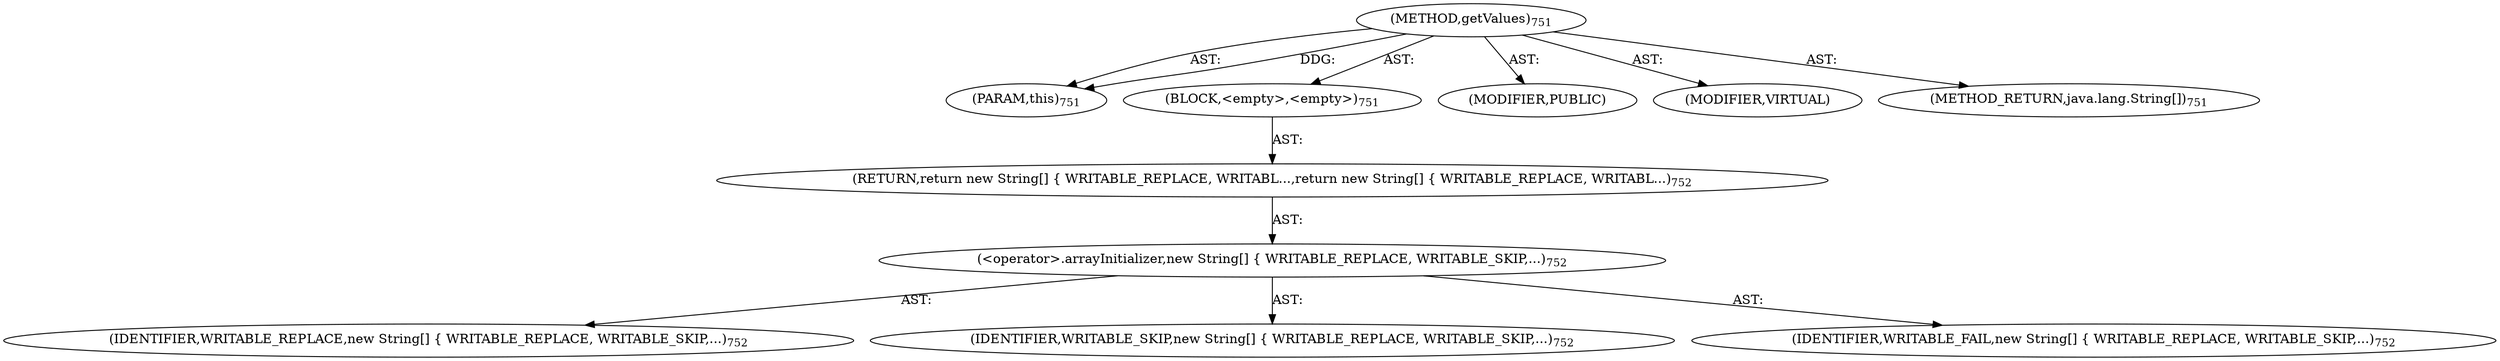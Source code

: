 digraph "getValues" {  
"111669149752" [label = <(METHOD,getValues)<SUB>751</SUB>> ]
"115964117079" [label = <(PARAM,this)<SUB>751</SUB>> ]
"25769803902" [label = <(BLOCK,&lt;empty&gt;,&lt;empty&gt;)<SUB>751</SUB>> ]
"146028888113" [label = <(RETURN,return new String[] { WRITABLE_REPLACE, WRITABL...,return new String[] { WRITABLE_REPLACE, WRITABL...)<SUB>752</SUB>> ]
"30064771515" [label = <(&lt;operator&gt;.arrayInitializer,new String[] { WRITABLE_REPLACE, WRITABLE_SKIP,...)<SUB>752</SUB>> ]
"68719477093" [label = <(IDENTIFIER,WRITABLE_REPLACE,new String[] { WRITABLE_REPLACE, WRITABLE_SKIP,...)<SUB>752</SUB>> ]
"68719477094" [label = <(IDENTIFIER,WRITABLE_SKIP,new String[] { WRITABLE_REPLACE, WRITABLE_SKIP,...)<SUB>752</SUB>> ]
"68719477095" [label = <(IDENTIFIER,WRITABLE_FAIL,new String[] { WRITABLE_REPLACE, WRITABLE_SKIP,...)<SUB>752</SUB>> ]
"133143986315" [label = <(MODIFIER,PUBLIC)> ]
"133143986316" [label = <(MODIFIER,VIRTUAL)> ]
"128849018936" [label = <(METHOD_RETURN,java.lang.String[])<SUB>751</SUB>> ]
  "111669149752" -> "115964117079"  [ label = "AST: "] 
  "111669149752" -> "25769803902"  [ label = "AST: "] 
  "111669149752" -> "133143986315"  [ label = "AST: "] 
  "111669149752" -> "133143986316"  [ label = "AST: "] 
  "111669149752" -> "128849018936"  [ label = "AST: "] 
  "25769803902" -> "146028888113"  [ label = "AST: "] 
  "146028888113" -> "30064771515"  [ label = "AST: "] 
  "30064771515" -> "68719477093"  [ label = "AST: "] 
  "30064771515" -> "68719477094"  [ label = "AST: "] 
  "30064771515" -> "68719477095"  [ label = "AST: "] 
  "111669149752" -> "115964117079"  [ label = "DDG: "] 
}
